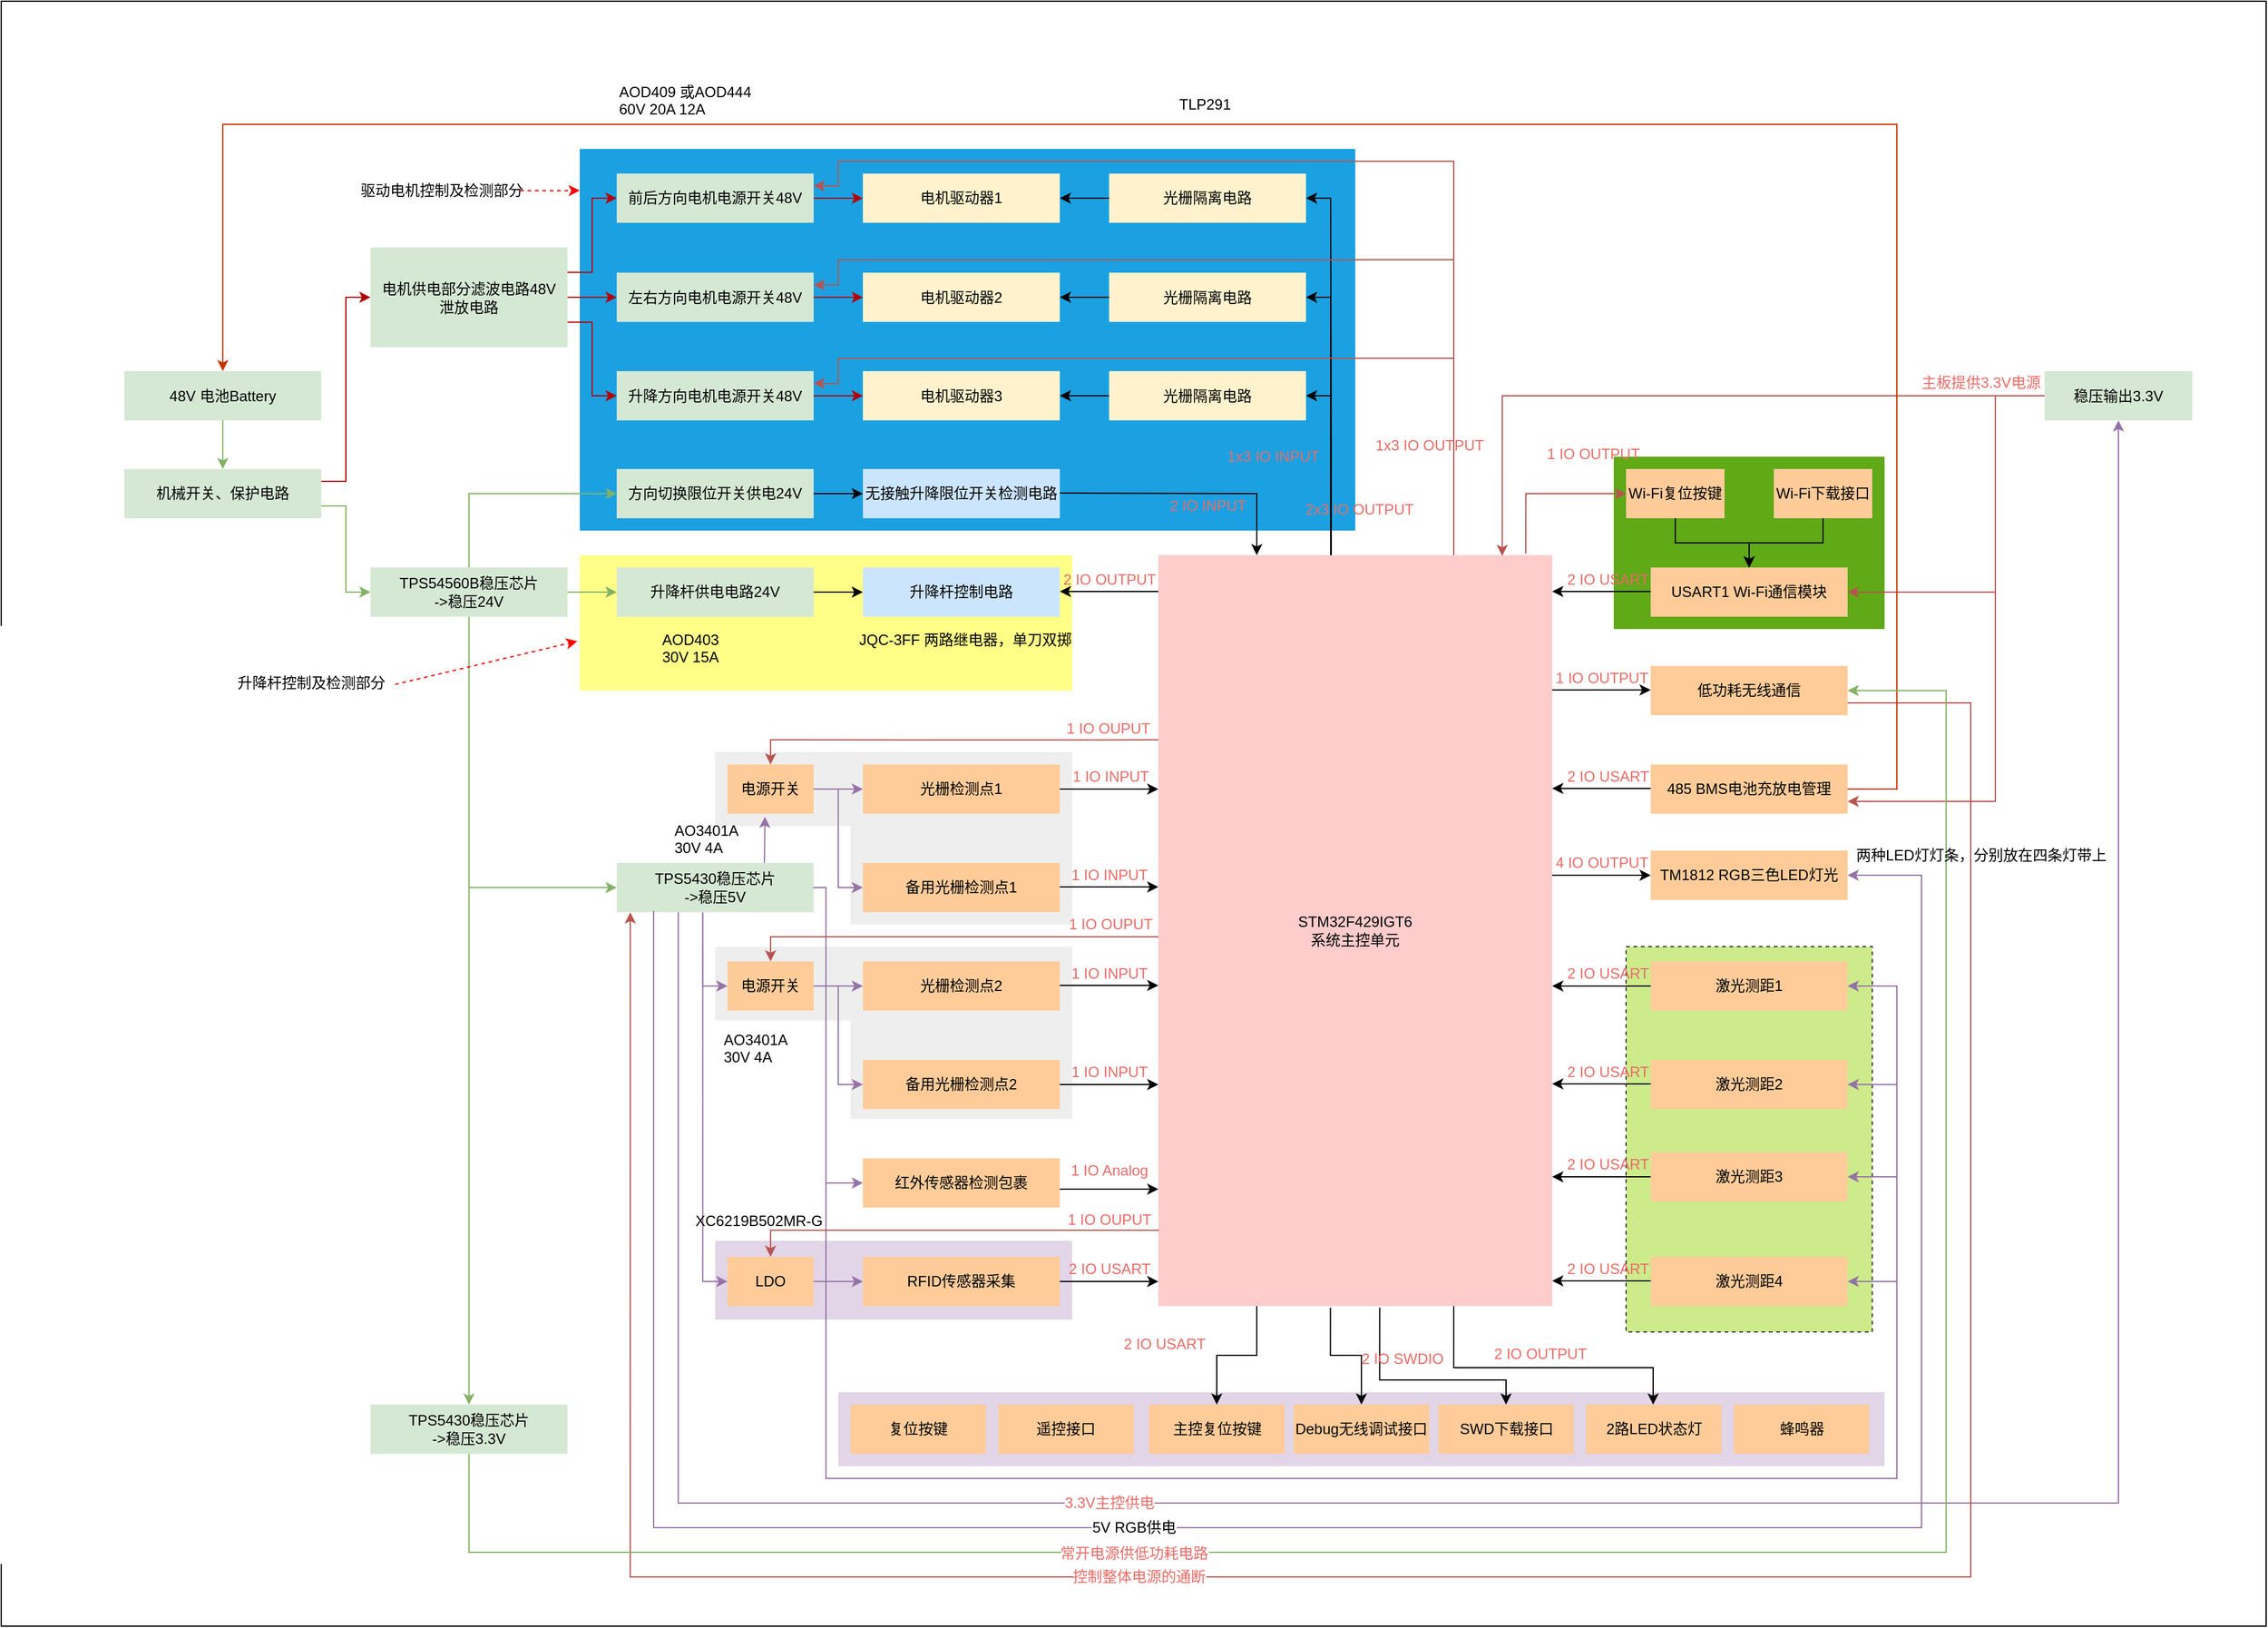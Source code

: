 <mxfile version="12.1.0" type="github" pages="1"><diagram id="swLJGi5v2HPjv_KgUqqM" name="第 1 页"><mxGraphModel dx="716" dy="402" grid="1" gridSize="10" guides="1" tooltips="1" connect="1" arrows="1" fold="1" page="1" pageScale="1" pageWidth="1169" pageHeight="827" math="0" shadow="0"><root><mxCell id="0"/><mxCell id="1" parent="0"/><mxCell id="vf1QiRnuAGm-zRcxdBqG-1" value="" style="rounded=0;whiteSpace=wrap;html=1;fillColor=none;labelBorderColor=#000000;noLabel=1;fontColor=none;aspect=fixed;" parent="1" vertex="1"><mxGeometry x="240" y="200" width="1840" height="1320" as="geometry"/></mxCell><mxCell id="vAtyXtitnbN9AJRjqvqJ-345" value="" style="rounded=0;whiteSpace=wrap;html=1;shadow=0;fillColor=#60a917;strokeColor=none;fontColor=#ffffff;" parent="1" vertex="1"><mxGeometry x="1550" y="570" width="220" height="140" as="geometry"/></mxCell><mxCell id="vAtyXtitnbN9AJRjqvqJ-344" value="" style="rounded=0;whiteSpace=wrap;html=1;strokeColor=none;strokeWidth=1;fillColor=#e1d5e7;align=left;noLabel=1;dashed=1;" parent="1" vertex="1"><mxGeometry x="820" y="1207" width="290" height="64" as="geometry"/></mxCell><mxCell id="vAtyXtitnbN9AJRjqvqJ-342" value="" style="rounded=0;whiteSpace=wrap;html=1;strokeColor=none;strokeWidth=1;fillColor=#eeeeee;align=left;noLabel=1;dashed=1;" parent="1" vertex="1"><mxGeometry x="820" y="968" width="180" height="60" as="geometry"/></mxCell><mxCell id="vAtyXtitnbN9AJRjqvqJ-343" value="" style="rounded=0;whiteSpace=wrap;html=1;strokeColor=none;strokeWidth=1;fillColor=#eeeeee;align=left;noLabel=1;dashed=1;" parent="1" vertex="1"><mxGeometry x="930" y="968" width="180" height="140" as="geometry"/></mxCell><mxCell id="vAtyXtitnbN9AJRjqvqJ-341" value="" style="rounded=0;whiteSpace=wrap;html=1;strokeColor=none;strokeWidth=1;fillColor=#eeeeee;align=left;noLabel=1;dashed=1;" parent="1" vertex="1"><mxGeometry x="820" y="810" width="180" height="60" as="geometry"/></mxCell><mxCell id="vAtyXtitnbN9AJRjqvqJ-336" value="" style="rounded=0;whiteSpace=wrap;html=1;strokeColor=none;strokeWidth=1;fillColor=#e1d5e7;align=left;noLabel=1;dashed=1;" parent="1" vertex="1"><mxGeometry x="920" y="1330" width="850" height="60" as="geometry"/></mxCell><mxCell id="vAtyXtitnbN9AJRjqvqJ-335" value="" style="rounded=0;whiteSpace=wrap;html=1;strokeColor=none;strokeWidth=1;fillColor=#eeeeee;align=left;noLabel=1;dashed=1;" parent="1" vertex="1"><mxGeometry x="930" y="810" width="180" height="140" as="geometry"/></mxCell><mxCell id="vAtyXtitnbN9AJRjqvqJ-334" value="" style="rounded=0;whiteSpace=wrap;html=1;strokeColor=#36393d;strokeWidth=1;fillColor=#cdeb8b;align=left;noLabel=1;dashed=1;" parent="1" vertex="1"><mxGeometry x="1560" y="968" width="200" height="313" as="geometry"/></mxCell><mxCell id="vAtyXtitnbN9AJRjqvqJ-220" value="" style="rounded=0;whiteSpace=wrap;html=1;dashed=1;strokeColor=none;strokeWidth=1;fillColor=#1ba1e2;align=left;fontColor=#ffffff;" parent="1" vertex="1"><mxGeometry x="710" y="320" width="630" height="310" as="geometry"/></mxCell><mxCell id="vAtyXtitnbN9AJRjqvqJ-217" value="" style="rounded=0;whiteSpace=wrap;html=1;strokeColor=none;strokeWidth=1;fillColor=#ffff88;align=left;noLabel=1;dashed=1;" parent="1" vertex="1"><mxGeometry x="710" y="650" width="400" height="110" as="geometry"/></mxCell><mxCell id="vAtyXtitnbN9AJRjqvqJ-133" value="" style="edgeStyle=orthogonalEdgeStyle;rounded=0;orthogonalLoop=1;jettySize=auto;html=1;exitX=0.5;exitY=0;exitDx=0;exitDy=0;fillColor=#d5e8d4;strokeColor=#82b366;" parent="1" source="vAtyXtitnbN9AJRjqvqJ-2" target="vAtyXtitnbN9AJRjqvqJ-128" edge="1"><mxGeometry relative="1" as="geometry"><Array as="points"><mxPoint x="620" y="600"/></Array></mxGeometry></mxCell><mxCell id="vAtyXtitnbN9AJRjqvqJ-144" style="edgeStyle=orthogonalEdgeStyle;rounded=0;orthogonalLoop=1;jettySize=auto;html=1;exitX=0.5;exitY=1;exitDx=0;exitDy=0;entryX=0;entryY=0.5;entryDx=0;entryDy=0;fillColor=#d5e8d4;strokeColor=#82b366;" parent="1" source="vAtyXtitnbN9AJRjqvqJ-2" target="vAtyXtitnbN9AJRjqvqJ-114" edge="1"><mxGeometry relative="1" as="geometry"/></mxCell><mxCell id="vAtyXtitnbN9AJRjqvqJ-145" value="" style="edgeStyle=orthogonalEdgeStyle;rounded=0;orthogonalLoop=1;jettySize=auto;html=1;fillColor=#d5e8d4;strokeColor=#82b366;" parent="1" source="vAtyXtitnbN9AJRjqvqJ-2" target="vAtyXtitnbN9AJRjqvqJ-137" edge="1"><mxGeometry relative="1" as="geometry"/></mxCell><mxCell id="vAtyXtitnbN9AJRjqvqJ-288" style="edgeStyle=orthogonalEdgeStyle;rounded=0;orthogonalLoop=1;jettySize=auto;html=1;exitX=0.5;exitY=1;exitDx=0;exitDy=0;entryX=0.5;entryY=0;entryDx=0;entryDy=0;strokeColor=#82b366;fontColor=#EA6B66;fillColor=#d5e8d4;" parent="1" source="vAtyXtitnbN9AJRjqvqJ-2" target="vAtyXtitnbN9AJRjqvqJ-287" edge="1"><mxGeometry relative="1" as="geometry"/></mxCell><mxCell id="vAtyXtitnbN9AJRjqvqJ-2" value="TPS54560B稳压芯片&lt;br&gt;-&amp;gt;稳压24V" style="rounded=0;whiteSpace=wrap;html=1;shadow=0;fillColor=#d5e8d4;strokeColor=none;" parent="1" vertex="1"><mxGeometry x="540" y="660" width="160" height="40" as="geometry"/></mxCell><mxCell id="vAtyXtitnbN9AJRjqvqJ-177" style="edgeStyle=orthogonalEdgeStyle;rounded=0;orthogonalLoop=1;jettySize=auto;html=1;entryX=1;entryY=0.5;entryDx=0;entryDy=0;" parent="1" source="vAtyXtitnbN9AJRjqvqJ-3" target="vAtyXtitnbN9AJRjqvqJ-169" edge="1"><mxGeometry relative="1" as="geometry"><Array as="points"><mxPoint x="1320" y="521"/></Array></mxGeometry></mxCell><mxCell id="vAtyXtitnbN9AJRjqvqJ-179" style="edgeStyle=orthogonalEdgeStyle;rounded=0;orthogonalLoop=1;jettySize=auto;html=1;entryX=1;entryY=0.5;entryDx=0;entryDy=0;" parent="1" source="vAtyXtitnbN9AJRjqvqJ-3" target="vAtyXtitnbN9AJRjqvqJ-168" edge="1"><mxGeometry relative="1" as="geometry"><Array as="points"><mxPoint x="1320" y="441"/></Array></mxGeometry></mxCell><mxCell id="vAtyXtitnbN9AJRjqvqJ-180" style="edgeStyle=orthogonalEdgeStyle;rounded=0;orthogonalLoop=1;jettySize=auto;html=1;exitX=0.439;exitY=0.001;exitDx=0;exitDy=0;entryX=1;entryY=0.5;entryDx=0;entryDy=0;exitPerimeter=0;" parent="1" source="vAtyXtitnbN9AJRjqvqJ-3" target="vAtyXtitnbN9AJRjqvqJ-167" edge="1"><mxGeometry relative="1" as="geometry"><Array as="points"><mxPoint x="1320" y="580"/><mxPoint x="1320" y="360"/></Array></mxGeometry></mxCell><mxCell id="vAtyXtitnbN9AJRjqvqJ-227" value="2x3 IO OUTPUT" style="text;resizable=0;points=[];align=center;verticalAlign=middle;labelBackgroundColor=none;fontColor=#EA6B66;html=1;" parent="vAtyXtitnbN9AJRjqvqJ-180" vertex="1" connectable="0"><mxGeometry x="-0.546" y="63" relative="1" as="geometry"><mxPoint x="22.5" y="-30" as="offset"/></mxGeometry></mxCell><mxCell id="vAtyXtitnbN9AJRjqvqJ-242" style="edgeStyle=orthogonalEdgeStyle;rounded=0;orthogonalLoop=1;jettySize=auto;html=1;exitX=0.75;exitY=0;exitDx=0;exitDy=0;entryX=1;entryY=0.25;entryDx=0;entryDy=0;strokeColor=#b85450;fontColor=#EA6B66;fillColor=#f8cecc;" parent="1" source="vAtyXtitnbN9AJRjqvqJ-3" target="vAtyXtitnbN9AJRjqvqJ-120" edge="1"><mxGeometry relative="1" as="geometry"><Array as="points"><mxPoint x="1420" y="490"/><mxPoint x="920" y="490"/><mxPoint x="920" y="511"/></Array></mxGeometry></mxCell><mxCell id="vAtyXtitnbN9AJRjqvqJ-243" style="edgeStyle=orthogonalEdgeStyle;rounded=0;orthogonalLoop=1;jettySize=auto;html=1;exitX=0.75;exitY=0;exitDx=0;exitDy=0;entryX=1;entryY=0.25;entryDx=0;entryDy=0;strokeColor=#b85450;fontColor=#EA6B66;fillColor=#f8cecc;" parent="1" source="vAtyXtitnbN9AJRjqvqJ-3" target="vAtyXtitnbN9AJRjqvqJ-122" edge="1"><mxGeometry relative="1" as="geometry"><Array as="points"><mxPoint x="1420" y="410"/><mxPoint x="920" y="410"/><mxPoint x="920" y="431"/></Array></mxGeometry></mxCell><mxCell id="vAtyXtitnbN9AJRjqvqJ-244" style="edgeStyle=orthogonalEdgeStyle;rounded=0;orthogonalLoop=1;jettySize=auto;html=1;exitX=0.75;exitY=0;exitDx=0;exitDy=0;entryX=1;entryY=0.25;entryDx=0;entryDy=0;strokeColor=#b85450;fontColor=#EA6B66;fillColor=#f8cecc;" parent="1" source="vAtyXtitnbN9AJRjqvqJ-3" target="vAtyXtitnbN9AJRjqvqJ-123" edge="1"><mxGeometry relative="1" as="geometry"><Array as="points"><mxPoint x="1420" y="330"/><mxPoint x="920" y="330"/><mxPoint x="920" y="350"/></Array></mxGeometry></mxCell><mxCell id="vAtyXtitnbN9AJRjqvqJ-245" value="1x3 IO OUTPUT" style="text;html=1;resizable=0;points=[];align=center;verticalAlign=middle;labelBackgroundColor=none;fontColor=#EA6B66;" parent="vAtyXtitnbN9AJRjqvqJ-244" vertex="1" connectable="0"><mxGeometry x="-0.852" y="1" relative="1" as="geometry"><mxPoint x="-19" y="-26" as="offset"/></mxGeometry></mxCell><mxCell id="vAtyXtitnbN9AJRjqvqJ-294" style="edgeStyle=orthogonalEdgeStyle;rounded=0;orthogonalLoop=1;jettySize=auto;html=1;exitX=0.25;exitY=1;exitDx=0;exitDy=0;strokeColor=#000000;fontColor=#EA6B66;" parent="1" source="vAtyXtitnbN9AJRjqvqJ-3" target="vAtyXtitnbN9AJRjqvqJ-281" edge="1"><mxGeometry relative="1" as="geometry"/></mxCell><mxCell id="vAtyXtitnbN9AJRjqvqJ-295" style="edgeStyle=orthogonalEdgeStyle;rounded=0;orthogonalLoop=1;jettySize=auto;html=1;exitX=0.437;exitY=1.002;exitDx=0;exitDy=0;entryX=0.5;entryY=0;entryDx=0;entryDy=0;strokeColor=#000000;fontColor=#EA6B66;exitPerimeter=0;" parent="1" source="vAtyXtitnbN9AJRjqvqJ-3" target="vAtyXtitnbN9AJRjqvqJ-282" edge="1"><mxGeometry relative="1" as="geometry"><Array as="points"><mxPoint x="1320" y="1300"/><mxPoint x="1345" y="1300"/></Array></mxGeometry></mxCell><mxCell id="vAtyXtitnbN9AJRjqvqJ-296" style="edgeStyle=orthogonalEdgeStyle;rounded=0;orthogonalLoop=1;jettySize=auto;html=1;entryX=0.5;entryY=0;entryDx=0;entryDy=0;strokeColor=#000000;fontColor=#EA6B66;exitX=0.562;exitY=1.002;exitDx=0;exitDy=0;exitPerimeter=0;" parent="1" source="vAtyXtitnbN9AJRjqvqJ-3" target="vAtyXtitnbN9AJRjqvqJ-280" edge="1"><mxGeometry relative="1" as="geometry"><mxPoint x="1340" y="1260" as="sourcePoint"/><Array as="points"><mxPoint x="1360" y="1320"/><mxPoint x="1462" y="1320"/></Array></mxGeometry></mxCell><mxCell id="vAtyXtitnbN9AJRjqvqJ-338" value="2 IO SWDIO" style="text;html=1;resizable=0;points=[];align=center;verticalAlign=middle;labelBackgroundColor=none;fontColor=#EA6B66;" parent="vAtyXtitnbN9AJRjqvqJ-296" vertex="1" connectable="0"><mxGeometry x="-0.606" y="15" relative="1" as="geometry"><mxPoint x="3" y="6" as="offset"/></mxGeometry></mxCell><mxCell id="vAtyXtitnbN9AJRjqvqJ-346" style="edgeStyle=orthogonalEdgeStyle;rounded=0;orthogonalLoop=1;jettySize=auto;html=1;exitX=0.933;exitY=-0.002;exitDx=0;exitDy=0;entryX=0;entryY=0.5;entryDx=0;entryDy=0;strokeColor=#B85450;fontColor=#EA6B66;exitPerimeter=0;" parent="1" source="vAtyXtitnbN9AJRjqvqJ-3" target="vAtyXtitnbN9AJRjqvqJ-283" edge="1"><mxGeometry relative="1" as="geometry"><Array as="points"><mxPoint x="1478" y="600"/></Array></mxGeometry></mxCell><mxCell id="vAtyXtitnbN9AJRjqvqJ-347" value="1 IO OUTPUT" style="text;html=1;resizable=0;points=[];align=center;verticalAlign=middle;labelBackgroundColor=none;fontColor=#EA6B66;" parent="vAtyXtitnbN9AJRjqvqJ-346" vertex="1" connectable="0"><mxGeometry x="-0.253" y="-23" relative="1" as="geometry"><mxPoint x="31.5" y="-33" as="offset"/></mxGeometry></mxCell><mxCell id="NJfnRs9i10rJ8kWKy58w-4" style="edgeStyle=orthogonalEdgeStyle;rounded=0;orthogonalLoop=1;jettySize=auto;html=1;exitX=0.75;exitY=1;exitDx=0;exitDy=0;" parent="1" source="vAtyXtitnbN9AJRjqvqJ-3" target="NJfnRs9i10rJ8kWKy58w-3" edge="1"><mxGeometry relative="1" as="geometry"><Array as="points"><mxPoint x="1420" y="1310"/><mxPoint x="1582" y="1310"/></Array></mxGeometry></mxCell><mxCell id="vAtyXtitnbN9AJRjqvqJ-3" value="STM32F429IGT6&lt;br&gt;系统主控单元" style="rounded=0;whiteSpace=wrap;html=1;shadow=0;fillColor=#ffcccc;strokeColor=none;" parent="1" vertex="1"><mxGeometry x="1180" y="650" width="320" height="610" as="geometry"/></mxCell><mxCell id="vAtyXtitnbN9AJRjqvqJ-118" style="edgeStyle=orthogonalEdgeStyle;rounded=0;orthogonalLoop=1;jettySize=auto;html=1;exitX=1;exitY=0.25;exitDx=0;exitDy=0;entryX=0;entryY=0.5;entryDx=0;entryDy=0;fillColor=#e51400;strokeColor=#B20000;" parent="1" source="vAtyXtitnbN9AJRjqvqJ-112" target="vAtyXtitnbN9AJRjqvqJ-116" edge="1"><mxGeometry relative="1" as="geometry"/></mxCell><mxCell id="vAtyXtitnbN9AJRjqvqJ-127" style="edgeStyle=orthogonalEdgeStyle;rounded=0;orthogonalLoop=1;jettySize=auto;html=1;exitX=1;exitY=0.75;exitDx=0;exitDy=0;entryX=0;entryY=0.5;entryDx=0;entryDy=0;fillColor=#d5e8d4;strokeColor=#82b366;" parent="1" source="vAtyXtitnbN9AJRjqvqJ-112" target="vAtyXtitnbN9AJRjqvqJ-2" edge="1"><mxGeometry relative="1" as="geometry"/></mxCell><mxCell id="vAtyXtitnbN9AJRjqvqJ-112" value="机械开关、保护电路" style="rounded=0;whiteSpace=wrap;html=1;shadow=0;fillColor=#d5e8d4;strokeColor=none;" parent="1" vertex="1"><mxGeometry x="340" y="580" width="160" height="40" as="geometry"/></mxCell><mxCell id="vAtyXtitnbN9AJRjqvqJ-298" style="edgeStyle=orthogonalEdgeStyle;rounded=0;orthogonalLoop=1;jettySize=auto;html=1;exitX=1;exitY=0.5;exitDx=0;exitDy=0;entryX=1;entryY=0.5;entryDx=0;entryDy=0;strokeColor=#9673a6;fontColor=#EA6B66;fillColor=#e1d5e7;" parent="1" source="vAtyXtitnbN9AJRjqvqJ-114" target="vAtyXtitnbN9AJRjqvqJ-254" edge="1"><mxGeometry relative="1" as="geometry"><Array as="points"><mxPoint x="910" y="920"/><mxPoint x="910" y="1400"/><mxPoint x="1780" y="1400"/><mxPoint x="1780" y="1000"/></Array></mxGeometry></mxCell><mxCell id="vAtyXtitnbN9AJRjqvqJ-299" style="edgeStyle=orthogonalEdgeStyle;rounded=0;orthogonalLoop=1;jettySize=auto;html=1;exitX=1;exitY=0.5;exitDx=0;exitDy=0;entryX=1;entryY=0.5;entryDx=0;entryDy=0;strokeColor=#9673a6;fontColor=#EA6B66;fillColor=#e1d5e7;" parent="1" source="vAtyXtitnbN9AJRjqvqJ-114" target="vAtyXtitnbN9AJRjqvqJ-255" edge="1"><mxGeometry relative="1" as="geometry"><Array as="points"><mxPoint x="910" y="920"/><mxPoint x="910" y="1400"/><mxPoint x="1780" y="1400"/><mxPoint x="1780" y="1080"/></Array></mxGeometry></mxCell><mxCell id="vAtyXtitnbN9AJRjqvqJ-300" style="edgeStyle=orthogonalEdgeStyle;rounded=0;orthogonalLoop=1;jettySize=auto;html=1;exitX=1;exitY=0.5;exitDx=0;exitDy=0;entryX=1;entryY=0.5;entryDx=0;entryDy=0;strokeColor=#9673a6;fontColor=#EA6B66;fillColor=#e1d5e7;" parent="1" source="vAtyXtitnbN9AJRjqvqJ-114" target="vAtyXtitnbN9AJRjqvqJ-256" edge="1"><mxGeometry relative="1" as="geometry"><Array as="points"><mxPoint x="910" y="920"/><mxPoint x="910" y="1400"/><mxPoint x="1780" y="1400"/><mxPoint x="1780" y="1155"/></Array></mxGeometry></mxCell><mxCell id="vAtyXtitnbN9AJRjqvqJ-301" style="edgeStyle=orthogonalEdgeStyle;rounded=0;orthogonalLoop=1;jettySize=auto;html=1;exitX=1;exitY=0.5;exitDx=0;exitDy=0;entryX=1;entryY=0.5;entryDx=0;entryDy=0;strokeColor=#9673a6;fontColor=#EA6B66;fillColor=#e1d5e7;" parent="1" source="vAtyXtitnbN9AJRjqvqJ-114" target="vAtyXtitnbN9AJRjqvqJ-257" edge="1"><mxGeometry relative="1" as="geometry"><Array as="points"><mxPoint x="910" y="920"/><mxPoint x="910" y="1400"/><mxPoint x="1780" y="1400"/><mxPoint x="1780" y="1240"/></Array></mxGeometry></mxCell><mxCell id="vAtyXtitnbN9AJRjqvqJ-307" style="edgeStyle=orthogonalEdgeStyle;rounded=0;orthogonalLoop=1;jettySize=auto;html=1;exitX=0.75;exitY=0;exitDx=0;exitDy=0;entryX=0.435;entryY=1.061;entryDx=0;entryDy=0;entryPerimeter=0;strokeColor=#9673a6;fontColor=#EA6B66;fillColor=#e1d5e7;" parent="1" source="vAtyXtitnbN9AJRjqvqJ-114" target="vAtyXtitnbN9AJRjqvqJ-306" edge="1"><mxGeometry relative="1" as="geometry"/></mxCell><mxCell id="vAtyXtitnbN9AJRjqvqJ-317" style="edgeStyle=orthogonalEdgeStyle;rounded=0;orthogonalLoop=1;jettySize=auto;html=1;exitX=0.437;exitY=1.015;exitDx=0;exitDy=0;entryX=0;entryY=0.5;entryDx=0;entryDy=0;strokeColor=#9673a6;fontColor=#EA6B66;exitPerimeter=0;fillColor=#e1d5e7;" parent="1" source="vAtyXtitnbN9AJRjqvqJ-114" target="vAtyXtitnbN9AJRjqvqJ-312" edge="1"><mxGeometry relative="1" as="geometry"><Array as="points"><mxPoint x="810" y="1000"/></Array></mxGeometry></mxCell><mxCell id="vAtyXtitnbN9AJRjqvqJ-318" style="edgeStyle=orthogonalEdgeStyle;rounded=0;orthogonalLoop=1;jettySize=auto;html=1;exitX=0.437;exitY=1.003;exitDx=0;exitDy=0;entryX=0;entryY=0.5;entryDx=0;entryDy=0;strokeColor=#9673a6;fontColor=#EA6B66;exitPerimeter=0;fillColor=#e1d5e7;" parent="1" source="vAtyXtitnbN9AJRjqvqJ-114" target="vAtyXtitnbN9AJRjqvqJ-303" edge="1"><mxGeometry relative="1" as="geometry"><Array as="points"><mxPoint x="810" y="1240"/></Array></mxGeometry></mxCell><mxCell id="vAtyXtitnbN9AJRjqvqJ-114" value="TPS5430稳压芯片&lt;br&gt;-&amp;gt;稳压5V" style="rounded=0;whiteSpace=wrap;html=1;shadow=0;fillColor=#d5e8d4;strokeColor=none;" parent="1" vertex="1"><mxGeometry x="740" y="900" width="160" height="40" as="geometry"/></mxCell><mxCell id="vAtyXtitnbN9AJRjqvqJ-124" value="" style="edgeStyle=orthogonalEdgeStyle;rounded=0;orthogonalLoop=1;jettySize=auto;html=1;fillColor=#e51400;strokeColor=#B20000;" parent="1" source="vAtyXtitnbN9AJRjqvqJ-116" target="vAtyXtitnbN9AJRjqvqJ-122" edge="1"><mxGeometry relative="1" as="geometry"/></mxCell><mxCell id="vAtyXtitnbN9AJRjqvqJ-125" style="edgeStyle=orthogonalEdgeStyle;rounded=0;orthogonalLoop=1;jettySize=auto;html=1;exitX=1;exitY=0.25;exitDx=0;exitDy=0;entryX=0;entryY=0.5;entryDx=0;entryDy=0;fillColor=#e51400;strokeColor=#B20000;" parent="1" source="vAtyXtitnbN9AJRjqvqJ-116" target="vAtyXtitnbN9AJRjqvqJ-123" edge="1"><mxGeometry relative="1" as="geometry"/></mxCell><mxCell id="vAtyXtitnbN9AJRjqvqJ-126" style="edgeStyle=orthogonalEdgeStyle;rounded=0;orthogonalLoop=1;jettySize=auto;html=1;exitX=1;exitY=0.75;exitDx=0;exitDy=0;entryX=0;entryY=0.5;entryDx=0;entryDy=0;fillColor=#e51400;strokeColor=#B20000;" parent="1" source="vAtyXtitnbN9AJRjqvqJ-116" target="vAtyXtitnbN9AJRjqvqJ-120" edge="1"><mxGeometry relative="1" as="geometry"/></mxCell><mxCell id="vAtyXtitnbN9AJRjqvqJ-116" value="电机供电部分滤波电路48V&lt;br&gt;泄放电路" style="rounded=0;whiteSpace=wrap;html=1;shadow=0;fillColor=#d5e8d4;strokeColor=none;" parent="1" vertex="1"><mxGeometry x="540" y="400" width="160" height="81" as="geometry"/></mxCell><mxCell id="vAtyXtitnbN9AJRjqvqJ-172" value="" style="edgeStyle=orthogonalEdgeStyle;rounded=0;orthogonalLoop=1;jettySize=auto;html=1;fillColor=#e51400;strokeColor=#B20000;" parent="1" source="vAtyXtitnbN9AJRjqvqJ-120" target="vAtyXtitnbN9AJRjqvqJ-152" edge="1"><mxGeometry relative="1" as="geometry"/></mxCell><mxCell id="vAtyXtitnbN9AJRjqvqJ-120" value="升降方向电机电源开关48V" style="rounded=0;whiteSpace=wrap;html=1;shadow=0;fillColor=#d5e8d4;strokeColor=none;" parent="1" vertex="1"><mxGeometry x="740" y="500.5" width="160" height="40" as="geometry"/></mxCell><mxCell id="vAtyXtitnbN9AJRjqvqJ-171" value="" style="edgeStyle=orthogonalEdgeStyle;rounded=0;orthogonalLoop=1;jettySize=auto;html=1;fillColor=#e51400;strokeColor=#B20000;" parent="1" source="vAtyXtitnbN9AJRjqvqJ-122" target="vAtyXtitnbN9AJRjqvqJ-151" edge="1"><mxGeometry relative="1" as="geometry"/></mxCell><mxCell id="vAtyXtitnbN9AJRjqvqJ-122" value="左右方向电机电源开关48V" style="rounded=0;whiteSpace=wrap;html=1;shadow=0;fillColor=#d5e8d4;strokeColor=none;" parent="1" vertex="1"><mxGeometry x="740" y="420.5" width="160" height="40" as="geometry"/></mxCell><mxCell id="vAtyXtitnbN9AJRjqvqJ-170" value="" style="edgeStyle=orthogonalEdgeStyle;rounded=0;orthogonalLoop=1;jettySize=auto;html=1;fillColor=#e51400;strokeColor=#B20000;" parent="1" source="vAtyXtitnbN9AJRjqvqJ-123" target="vAtyXtitnbN9AJRjqvqJ-150" edge="1"><mxGeometry relative="1" as="geometry"/></mxCell><mxCell id="vAtyXtitnbN9AJRjqvqJ-123" value="前后方向电机电源开关48V" style="rounded=0;whiteSpace=wrap;html=1;shadow=0;fillColor=#d5e8d4;strokeColor=none;" parent="1" vertex="1"><mxGeometry x="740" y="340" width="160" height="40" as="geometry"/></mxCell><mxCell id="vAtyXtitnbN9AJRjqvqJ-156" value="" style="edgeStyle=orthogonalEdgeStyle;rounded=0;orthogonalLoop=1;jettySize=auto;html=1;" parent="1" source="vAtyXtitnbN9AJRjqvqJ-128" target="vAtyXtitnbN9AJRjqvqJ-134" edge="1"><mxGeometry relative="1" as="geometry"/></mxCell><mxCell id="vAtyXtitnbN9AJRjqvqJ-128" value="方向切换限位开关供电24V" style="rounded=0;whiteSpace=wrap;html=1;shadow=0;fillColor=#d5e8d4;strokeColor=none;" parent="1" vertex="1"><mxGeometry x="740" y="580" width="160" height="40" as="geometry"/></mxCell><mxCell id="vAtyXtitnbN9AJRjqvqJ-134" value="&lt;span style=&quot;white-space: normal&quot;&gt;无接触升降限位开关检测电路&lt;/span&gt;" style="rounded=0;whiteSpace=wrap;html=1;shadow=0;fillColor=#cce5ff;strokeColor=none;" parent="1" vertex="1"><mxGeometry x="940" y="580" width="160" height="40" as="geometry"/></mxCell><mxCell id="vAtyXtitnbN9AJRjqvqJ-140" value="" style="edgeStyle=orthogonalEdgeStyle;rounded=0;orthogonalLoop=1;jettySize=auto;html=1;" parent="1" source="vAtyXtitnbN9AJRjqvqJ-137" target="vAtyXtitnbN9AJRjqvqJ-139" edge="1"><mxGeometry relative="1" as="geometry"/></mxCell><mxCell id="vAtyXtitnbN9AJRjqvqJ-137" value="升降杆供电电路24V" style="rounded=0;whiteSpace=wrap;html=1;shadow=0;fillColor=#d5e8d4;strokeColor=none;" parent="1" vertex="1"><mxGeometry x="740" y="660" width="160" height="40" as="geometry"/></mxCell><mxCell id="vAtyXtitnbN9AJRjqvqJ-139" value="升降杆控制电路" style="rounded=0;whiteSpace=wrap;html=1;shadow=0;fillColor=#cce5ff;strokeColor=none;" parent="1" vertex="1"><mxGeometry x="940" y="660" width="160" height="40" as="geometry"/></mxCell><mxCell id="vAtyXtitnbN9AJRjqvqJ-226" style="edgeStyle=orthogonalEdgeStyle;rounded=0;orthogonalLoop=1;jettySize=auto;html=1;entryX=0.5;entryY=1;entryDx=0;entryDy=0;strokeColor=#9673a6;fontColor=none;fillColor=#e1d5e7;" parent="1" target="vAtyXtitnbN9AJRjqvqJ-225" edge="1"><mxGeometry relative="1" as="geometry"><mxPoint x="790" y="940" as="sourcePoint"/><Array as="points"><mxPoint x="790" y="940"/><mxPoint x="790" y="1420"/><mxPoint x="1960" y="1420"/></Array></mxGeometry></mxCell><mxCell id="vAtyXtitnbN9AJRjqvqJ-340" value="3.3V主控供电" style="text;html=1;resizable=0;points=[];align=center;verticalAlign=middle;labelBackgroundColor=#ffffff;fontColor=#EA6B66;" parent="vAtyXtitnbN9AJRjqvqJ-226" vertex="1" connectable="0"><mxGeometry x="-0.315" y="-2" relative="1" as="geometry"><mxPoint x="-36.5" y="-2" as="offset"/></mxGeometry></mxCell><mxCell id="vAtyXtitnbN9AJRjqvqJ-259" style="edgeStyle=orthogonalEdgeStyle;rounded=0;orthogonalLoop=1;jettySize=auto;html=1;exitX=1;exitY=0.5;exitDx=0;exitDy=0;entryX=0;entryY=0.5;entryDx=0;entryDy=0;strokeColor=#9673a6;fontColor=#EA6B66;fillColor=#e1d5e7;" parent="1" target="vAtyXtitnbN9AJRjqvqJ-247" edge="1"><mxGeometry relative="1" as="geometry"><mxPoint x="899.667" y="920" as="sourcePoint"/><Array as="points"><mxPoint x="910" y="920"/><mxPoint x="910" y="1160"/></Array></mxGeometry></mxCell><mxCell id="vAtyXtitnbN9AJRjqvqJ-150" value="电机驱动器1" style="rounded=0;whiteSpace=wrap;html=1;shadow=0;fillColor=#fff2cc;strokeColor=none;" parent="1" vertex="1"><mxGeometry x="940" y="340.0" width="160" height="40" as="geometry"/></mxCell><mxCell id="vAtyXtitnbN9AJRjqvqJ-151" value="电机驱动器2" style="rounded=0;whiteSpace=wrap;html=1;shadow=0;fillColor=#fff2cc;strokeColor=none;" parent="1" vertex="1"><mxGeometry x="940" y="420.5" width="160" height="40" as="geometry"/></mxCell><mxCell id="vAtyXtitnbN9AJRjqvqJ-152" value="电机驱动器3" style="rounded=0;whiteSpace=wrap;html=1;shadow=0;fillColor=#fff2cc;strokeColor=none;" parent="1" vertex="1"><mxGeometry x="940" y="500.5" width="160" height="40" as="geometry"/></mxCell><mxCell id="vAtyXtitnbN9AJRjqvqJ-157" value="光栅检测点1" style="rounded=0;whiteSpace=wrap;html=1;shadow=0;fillColor=#ffcc99;strokeColor=none;" parent="1" vertex="1"><mxGeometry x="940" y="820" width="160" height="40" as="geometry"/></mxCell><mxCell id="vAtyXtitnbN9AJRjqvqJ-158" value="&lt;span style=&quot;white-space: normal&quot;&gt;备用光栅检测点1&lt;/span&gt;" style="rounded=0;whiteSpace=wrap;html=1;shadow=0;fillColor=#ffcc99;strokeColor=none;" parent="1" vertex="1"><mxGeometry x="940" y="900" width="160" height="40" as="geometry"/></mxCell><mxCell id="vAtyXtitnbN9AJRjqvqJ-160" value="光栅检测点2" style="rounded=0;whiteSpace=wrap;html=1;shadow=0;fillColor=#ffcc99;strokeColor=none;" parent="1" vertex="1"><mxGeometry x="940" y="980" width="160" height="40" as="geometry"/></mxCell><mxCell id="vAtyXtitnbN9AJRjqvqJ-161" value="备用光栅检测点2" style="rounded=0;whiteSpace=wrap;html=1;shadow=0;fillColor=#ffcc99;strokeColor=none;" parent="1" vertex="1"><mxGeometry x="940" y="1060" width="160" height="40" as="geometry"/></mxCell><mxCell id="vAtyXtitnbN9AJRjqvqJ-174" value="" style="edgeStyle=orthogonalEdgeStyle;rounded=0;orthogonalLoop=1;jettySize=auto;html=1;" parent="1" source="vAtyXtitnbN9AJRjqvqJ-167" target="vAtyXtitnbN9AJRjqvqJ-150" edge="1"><mxGeometry relative="1" as="geometry"/></mxCell><mxCell id="vAtyXtitnbN9AJRjqvqJ-167" value="光栅隔离电路" style="rounded=0;whiteSpace=wrap;html=1;shadow=0;fillColor=#fff2cc;strokeColor=none;" parent="1" vertex="1"><mxGeometry x="1140" y="340" width="160" height="40" as="geometry"/></mxCell><mxCell id="vAtyXtitnbN9AJRjqvqJ-175" value="" style="edgeStyle=orthogonalEdgeStyle;rounded=0;orthogonalLoop=1;jettySize=auto;html=1;" parent="1" source="vAtyXtitnbN9AJRjqvqJ-168" target="vAtyXtitnbN9AJRjqvqJ-151" edge="1"><mxGeometry relative="1" as="geometry"/></mxCell><mxCell id="vAtyXtitnbN9AJRjqvqJ-168" value="光栅隔离电路" style="rounded=0;whiteSpace=wrap;html=1;shadow=0;fillColor=#fff2cc;strokeColor=none;" parent="1" vertex="1"><mxGeometry x="1140" y="420.5" width="160" height="40" as="geometry"/></mxCell><mxCell id="vAtyXtitnbN9AJRjqvqJ-176" value="" style="edgeStyle=orthogonalEdgeStyle;rounded=0;orthogonalLoop=1;jettySize=auto;html=1;" parent="1" source="vAtyXtitnbN9AJRjqvqJ-169" target="vAtyXtitnbN9AJRjqvqJ-152" edge="1"><mxGeometry relative="1" as="geometry"/></mxCell><mxCell id="vAtyXtitnbN9AJRjqvqJ-169" value="光栅隔离电路" style="rounded=0;whiteSpace=wrap;html=1;shadow=0;fillColor=#fff2cc;strokeColor=none;" parent="1" vertex="1"><mxGeometry x="1140" y="500.5" width="160" height="40" as="geometry"/></mxCell><mxCell id="vAtyXtitnbN9AJRjqvqJ-188" style="edgeStyle=orthogonalEdgeStyle;rounded=0;orthogonalLoop=1;jettySize=auto;html=1;exitX=0;exitY=0.313;exitDx=0;exitDy=0;entryX=1;entryY=0.5;entryDx=0;entryDy=0;exitPerimeter=0;" parent="1" edge="1"><mxGeometry relative="1" as="geometry"><mxPoint x="1100" y="840" as="sourcePoint"/><mxPoint x="1180" y="840" as="targetPoint"/></mxGeometry></mxCell><mxCell id="vAtyXtitnbN9AJRjqvqJ-232" value="1 IO INPUT" style="text;html=1;resizable=0;points=[];align=center;verticalAlign=middle;labelBackgroundColor=none;fontColor=#EA6B66;" parent="vAtyXtitnbN9AJRjqvqJ-188" vertex="1" connectable="0"><mxGeometry x="-0.34" y="1" relative="1" as="geometry"><mxPoint x="13.793" y="-9" as="offset"/></mxGeometry></mxCell><mxCell id="vAtyXtitnbN9AJRjqvqJ-191" style="edgeStyle=orthogonalEdgeStyle;rounded=0;orthogonalLoop=1;jettySize=auto;html=1;exitX=0;exitY=0.313;exitDx=0;exitDy=0;entryX=1;entryY=0.5;entryDx=0;entryDy=0;exitPerimeter=0;" parent="1" edge="1"><mxGeometry relative="1" as="geometry"><mxPoint x="1180" y="679.5" as="sourcePoint"/><mxPoint x="1100" y="679.5" as="targetPoint"/></mxGeometry></mxCell><mxCell id="vAtyXtitnbN9AJRjqvqJ-230" value="2 IO OUTPUT" style="text;html=1;resizable=0;points=[];align=center;verticalAlign=middle;labelBackgroundColor=none;fontColor=#EA6B66;" parent="vAtyXtitnbN9AJRjqvqJ-191" vertex="1" connectable="0"><mxGeometry x="0.123" relative="1" as="geometry"><mxPoint x="4.665" y="-9.5" as="offset"/></mxGeometry></mxCell><mxCell id="vAtyXtitnbN9AJRjqvqJ-192" style="edgeStyle=orthogonalEdgeStyle;rounded=0;orthogonalLoop=1;jettySize=auto;html=1;exitX=0;exitY=0.313;exitDx=0;exitDy=0;entryX=0.25;entryY=0;entryDx=0;entryDy=0;exitPerimeter=0;" parent="1" target="vAtyXtitnbN9AJRjqvqJ-3" edge="1"><mxGeometry relative="1" as="geometry"><mxPoint x="1100" y="599.5" as="sourcePoint"/><mxPoint x="1180" y="599.5" as="targetPoint"/></mxGeometry></mxCell><mxCell id="vAtyXtitnbN9AJRjqvqJ-228" value="2 IO INPUT" style="text;html=1;resizable=0;points=[];align=center;verticalAlign=middle;labelBackgroundColor=none;fontColor=#EA6B66;" parent="vAtyXtitnbN9AJRjqvqJ-192" vertex="1" connectable="0"><mxGeometry x="0.897" relative="1" as="geometry"><mxPoint x="-40" y="-29" as="offset"/></mxGeometry></mxCell><mxCell id="vAtyXtitnbN9AJRjqvqJ-193" style="edgeStyle=orthogonalEdgeStyle;rounded=0;orthogonalLoop=1;jettySize=auto;html=1;exitX=0;exitY=0.313;exitDx=0;exitDy=0;entryX=1;entryY=0.5;entryDx=0;entryDy=0;exitPerimeter=0;" parent="1" edge="1"><mxGeometry relative="1" as="geometry"><mxPoint x="1100" y="919.5" as="sourcePoint"/><mxPoint x="1180" y="919.5" as="targetPoint"/></mxGeometry></mxCell><mxCell id="vAtyXtitnbN9AJRjqvqJ-233" value="1 IO INPUT" style="text;html=1;resizable=0;points=[];align=center;verticalAlign=middle;labelBackgroundColor=none;fontColor=#EA6B66;" parent="vAtyXtitnbN9AJRjqvqJ-193" vertex="1" connectable="0"><mxGeometry x="-0.11" y="2" relative="1" as="geometry"><mxPoint x="4.138" y="-7.5" as="offset"/></mxGeometry></mxCell><mxCell id="vAtyXtitnbN9AJRjqvqJ-194" style="edgeStyle=orthogonalEdgeStyle;rounded=0;orthogonalLoop=1;jettySize=auto;html=1;exitX=0;exitY=0.313;exitDx=0;exitDy=0;entryX=1;entryY=0.5;entryDx=0;entryDy=0;exitPerimeter=0;" parent="1" edge="1"><mxGeometry relative="1" as="geometry"><mxPoint x="1100" y="999.5" as="sourcePoint"/><mxPoint x="1180" y="999.5" as="targetPoint"/></mxGeometry></mxCell><mxCell id="vAtyXtitnbN9AJRjqvqJ-339" value="&lt;span style=&quot;&quot;&gt;1 IO INPUT&lt;/span&gt;" style="text;html=1;resizable=0;points=[];align=center;verticalAlign=middle;labelBackgroundColor=none;fontColor=#EA6B66;" parent="vAtyXtitnbN9AJRjqvqJ-194" vertex="1" connectable="0"><mxGeometry x="-0.29" y="1" relative="1" as="geometry"><mxPoint x="11.5" y="-8.5" as="offset"/></mxGeometry></mxCell><mxCell id="vAtyXtitnbN9AJRjqvqJ-218" value="升降杆控制及检测部分" style="text;html=1;" parent="1" vertex="1"><mxGeometry x="430" y="740" width="130" height="30" as="geometry"/></mxCell><mxCell id="vAtyXtitnbN9AJRjqvqJ-219" value="" style="endArrow=classic;html=1;fontColor=none;entryX=-0.005;entryY=0.635;entryDx=0;entryDy=0;entryPerimeter=0;exitX=1;exitY=0.5;exitDx=0;exitDy=0;dashed=1;strokeColor=#FF0000;" parent="1" source="vAtyXtitnbN9AJRjqvqJ-218" target="vAtyXtitnbN9AJRjqvqJ-217" edge="1"><mxGeometry width="50" height="50" relative="1" as="geometry"><mxPoint x="570" y="800" as="sourcePoint"/><mxPoint x="620" y="750" as="targetPoint"/></mxGeometry></mxCell><mxCell id="vAtyXtitnbN9AJRjqvqJ-223" style="edgeStyle=orthogonalEdgeStyle;rounded=0;orthogonalLoop=1;jettySize=auto;html=1;entryX=0;entryY=0.109;entryDx=0;entryDy=0;entryPerimeter=0;dashed=1;strokeColor=#FF0000;fontColor=none;exitX=1.012;exitY=0.464;exitDx=0;exitDy=0;exitPerimeter=0;" parent="1" source="vAtyXtitnbN9AJRjqvqJ-221" target="vAtyXtitnbN9AJRjqvqJ-220" edge="1"><mxGeometry relative="1" as="geometry"><Array as="points"><mxPoint x="685" y="354"/></Array></mxGeometry></mxCell><mxCell id="vAtyXtitnbN9AJRjqvqJ-221" value="驱动电机控制及检测部分" style="text;html=1;" parent="1" vertex="1"><mxGeometry x="530" y="340" width="130" height="30" as="geometry"/></mxCell><mxCell id="vAtyXtitnbN9AJRjqvqJ-222" style="edgeStyle=orthogonalEdgeStyle;rounded=0;orthogonalLoop=1;jettySize=auto;html=1;exitX=0;exitY=0.313;exitDx=0;exitDy=0;entryX=1;entryY=0.5;entryDx=0;entryDy=0;exitPerimeter=0;" parent="1" edge="1"><mxGeometry relative="1" as="geometry"><mxPoint x="1100" y="1080" as="sourcePoint"/><mxPoint x="1180" y="1080" as="targetPoint"/></mxGeometry></mxCell><mxCell id="vAtyXtitnbN9AJRjqvqJ-235" value="1 IO INPUT" style="text;html=1;resizable=0;points=[];align=center;verticalAlign=middle;labelBackgroundColor=none;fontColor=#EA6B66;" parent="vAtyXtitnbN9AJRjqvqJ-222" vertex="1" connectable="0"><mxGeometry x="-0.188" relative="1" as="geometry"><mxPoint x="7.586" y="-10" as="offset"/></mxGeometry></mxCell><mxCell id="vAtyXtitnbN9AJRjqvqJ-330" style="edgeStyle=orthogonalEdgeStyle;rounded=0;orthogonalLoop=1;jettySize=auto;html=1;exitX=0;exitY=0.5;exitDx=0;exitDy=0;entryX=0.873;entryY=0.001;entryDx=0;entryDy=0;entryPerimeter=0;strokeColor=#B85450;fontColor=#EA6B66;" parent="1" source="vAtyXtitnbN9AJRjqvqJ-225" target="vAtyXtitnbN9AJRjqvqJ-3" edge="1"><mxGeometry relative="1" as="geometry"/></mxCell><mxCell id="vAtyXtitnbN9AJRjqvqJ-333" value="主板提供3.3V电源" style="text;html=1;resizable=0;points=[];align=center;verticalAlign=middle;labelBackgroundColor=none;fontColor=#EA6B66;" parent="vAtyXtitnbN9AJRjqvqJ-330" vertex="1" connectable="0"><mxGeometry x="-0.781" y="-1" relative="1" as="geometry"><mxPoint x="10.5" y="-9.5" as="offset"/></mxGeometry></mxCell><mxCell id="vAtyXtitnbN9AJRjqvqJ-331" style="edgeStyle=orthogonalEdgeStyle;rounded=0;orthogonalLoop=1;jettySize=auto;html=1;exitX=0;exitY=0.5;exitDx=0;exitDy=0;entryX=1;entryY=0.5;entryDx=0;entryDy=0;strokeColor=#B85450;fontColor=#EA6B66;" parent="1" source="vAtyXtitnbN9AJRjqvqJ-225" target="vAtyXtitnbN9AJRjqvqJ-253" edge="1"><mxGeometry relative="1" as="geometry"><Array as="points"><mxPoint x="1860" y="520"/><mxPoint x="1860" y="680"/></Array></mxGeometry></mxCell><mxCell id="vAtyXtitnbN9AJRjqvqJ-332" style="edgeStyle=orthogonalEdgeStyle;rounded=0;orthogonalLoop=1;jettySize=auto;html=1;exitX=0;exitY=0.5;exitDx=0;exitDy=0;entryX=1;entryY=0.75;entryDx=0;entryDy=0;strokeColor=#B85450;fontColor=#EA6B66;" parent="1" source="vAtyXtitnbN9AJRjqvqJ-225" target="vAtyXtitnbN9AJRjqvqJ-274" edge="1"><mxGeometry relative="1" as="geometry"><Array as="points"><mxPoint x="1860" y="520"/><mxPoint x="1860" y="850"/></Array></mxGeometry></mxCell><mxCell id="vAtyXtitnbN9AJRjqvqJ-225" value="稳压输出3.3V" style="rounded=0;whiteSpace=wrap;html=1;shadow=0;fillColor=#d5e8d4;strokeColor=none;" parent="1" vertex="1"><mxGeometry x="1900" y="500.5" width="120" height="40" as="geometry"/></mxCell><mxCell id="vAtyXtitnbN9AJRjqvqJ-229" value="1x3 IO INPUT" style="text;resizable=0;points=[];align=center;verticalAlign=middle;labelBackgroundColor=none;fontColor=#EA6B66;html=1;" parent="1" vertex="1" connectable="0"><mxGeometry x="1259.943" y="590.109" as="geometry"><mxPoint x="12.5" y="-20" as="offset"/></mxGeometry></mxCell><mxCell id="vAtyXtitnbN9AJRjqvqJ-241" style="edgeStyle=orthogonalEdgeStyle;rounded=0;orthogonalLoop=1;jettySize=auto;html=1;entryX=0.5;entryY=0;entryDx=0;entryDy=0;strokeColor=#82b366;fontColor=#EA6B66;fillColor=#d5e8d4;" parent="1" source="vAtyXtitnbN9AJRjqvqJ-236" target="vAtyXtitnbN9AJRjqvqJ-112" edge="1"><mxGeometry relative="1" as="geometry"/></mxCell><mxCell id="vAtyXtitnbN9AJRjqvqJ-236" value="48V 电池Battery" style="rounded=0;whiteSpace=wrap;html=1;shadow=0;fillColor=#d5e8d4;strokeColor=none;" parent="1" vertex="1"><mxGeometry x="340" y="500.5" width="160" height="40" as="geometry"/></mxCell><mxCell id="vAtyXtitnbN9AJRjqvqJ-246" value="RFID传感器采集" style="rounded=0;whiteSpace=wrap;html=1;shadow=0;fillColor=#ffcc99;strokeColor=none;" parent="1" vertex="1"><mxGeometry x="940" y="1220" width="160" height="40" as="geometry"/></mxCell><mxCell id="vAtyXtitnbN9AJRjqvqJ-247" value="红外传感器检测包裹" style="rounded=0;whiteSpace=wrap;html=1;shadow=0;fillColor=#ffcc99;strokeColor=none;" parent="1" vertex="1"><mxGeometry x="940" y="1140" width="160" height="40" as="geometry"/></mxCell><mxCell id="vAtyXtitnbN9AJRjqvqJ-249" style="edgeStyle=orthogonalEdgeStyle;rounded=0;orthogonalLoop=1;jettySize=auto;html=1;exitX=0;exitY=0.313;exitDx=0;exitDy=0;entryX=1;entryY=0.5;entryDx=0;entryDy=0;exitPerimeter=0;" parent="1" edge="1"><mxGeometry relative="1" as="geometry"><mxPoint x="1100" y="1240" as="sourcePoint"/><mxPoint x="1180" y="1240" as="targetPoint"/></mxGeometry></mxCell><mxCell id="vAtyXtitnbN9AJRjqvqJ-250" value="2 IO USART" style="text;html=1;resizable=0;points=[];align=center;verticalAlign=middle;labelBackgroundColor=none;fontColor=#EA6B66;" parent="vAtyXtitnbN9AJRjqvqJ-249" vertex="1" connectable="0"><mxGeometry x="-0.188" relative="1" as="geometry"><mxPoint x="7.586" y="-10" as="offset"/></mxGeometry></mxCell><mxCell id="vAtyXtitnbN9AJRjqvqJ-251" style="edgeStyle=orthogonalEdgeStyle;rounded=0;orthogonalLoop=1;jettySize=auto;html=1;exitX=0;exitY=0.313;exitDx=0;exitDy=0;entryX=1;entryY=0.5;entryDx=0;entryDy=0;exitPerimeter=0;" parent="1" edge="1"><mxGeometry relative="1" as="geometry"><mxPoint x="1100" y="1165" as="sourcePoint"/><mxPoint x="1180" y="1165" as="targetPoint"/></mxGeometry></mxCell><mxCell id="vAtyXtitnbN9AJRjqvqJ-252" value="1 IO Analog" style="text;html=1;resizable=0;points=[];align=center;verticalAlign=middle;labelBackgroundColor=none;fontColor=#EA6B66;" parent="vAtyXtitnbN9AJRjqvqJ-251" vertex="1" connectable="0"><mxGeometry x="-0.188" relative="1" as="geometry"><mxPoint x="7.586" y="-15" as="offset"/></mxGeometry></mxCell><mxCell id="vAtyXtitnbN9AJRjqvqJ-253" value="USART1 Wi-Fi通信模块" style="rounded=0;whiteSpace=wrap;html=1;shadow=0;fillColor=#ffcc99;strokeColor=none;" parent="1" vertex="1"><mxGeometry x="1580" y="660" width="160" height="40" as="geometry"/></mxCell><mxCell id="vAtyXtitnbN9AJRjqvqJ-254" value="激光测距1" style="rounded=0;whiteSpace=wrap;html=1;shadow=0;fillColor=#ffcc99;strokeColor=none;" parent="1" vertex="1"><mxGeometry x="1580" y="980" width="160" height="40" as="geometry"/></mxCell><mxCell id="vAtyXtitnbN9AJRjqvqJ-255" value="激光测距2" style="rounded=0;whiteSpace=wrap;html=1;shadow=0;fillColor=#ffcc99;strokeColor=none;" parent="1" vertex="1"><mxGeometry x="1580" y="1060" width="160" height="40" as="geometry"/></mxCell><mxCell id="vAtyXtitnbN9AJRjqvqJ-256" value="激光测距3" style="rounded=0;whiteSpace=wrap;html=1;shadow=0;fillColor=#ffcc99;strokeColor=none;" parent="1" vertex="1"><mxGeometry x="1580" y="1135" width="160" height="40" as="geometry"/></mxCell><mxCell id="vAtyXtitnbN9AJRjqvqJ-257" value="激光测距4" style="rounded=0;whiteSpace=wrap;html=1;shadow=0;fillColor=#ffcc99;strokeColor=none;" parent="1" vertex="1"><mxGeometry x="1580" y="1220" width="160" height="40" as="geometry"/></mxCell><mxCell id="vAtyXtitnbN9AJRjqvqJ-290" style="edgeStyle=orthogonalEdgeStyle;rounded=0;orthogonalLoop=1;jettySize=auto;html=1;exitX=1;exitY=0.75;exitDx=0;exitDy=0;strokeColor=#B85450;fontColor=#EA6B66;fillColor=#f8cecc;entryX=0.069;entryY=1.004;entryDx=0;entryDy=0;entryPerimeter=0;" parent="1" source="vAtyXtitnbN9AJRjqvqJ-261" target="vAtyXtitnbN9AJRjqvqJ-114" edge="1"><mxGeometry relative="1" as="geometry"><mxPoint x="770" y="940" as="targetPoint"/><Array as="points"><mxPoint x="1840" y="770"/><mxPoint x="1840" y="1480"/><mxPoint x="751" y="1480"/></Array></mxGeometry></mxCell><mxCell id="vAtyXtitnbN9AJRjqvqJ-291" value="控制整体电源的通断" style="text;html=1;resizable=0;points=[];align=center;verticalAlign=middle;labelBackgroundColor=#ffffff;fontColor=#EA6B66;" parent="vAtyXtitnbN9AJRjqvqJ-290" vertex="1" connectable="0"><mxGeometry x="0.222" y="2" relative="1" as="geometry"><mxPoint x="4" y="-2.5" as="offset"/></mxGeometry></mxCell><mxCell id="vAtyXtitnbN9AJRjqvqJ-261" value="低功耗无线通信" style="rounded=0;whiteSpace=wrap;html=1;shadow=0;fillColor=#ffcc99;strokeColor=none;" parent="1" vertex="1"><mxGeometry x="1580" y="740" width="160" height="40" as="geometry"/></mxCell><mxCell id="vAtyXtitnbN9AJRjqvqJ-262" style="edgeStyle=orthogonalEdgeStyle;rounded=0;orthogonalLoop=1;jettySize=auto;html=1;exitX=0;exitY=0.313;exitDx=0;exitDy=0;entryX=1;entryY=0.5;entryDx=0;entryDy=0;exitPerimeter=0;" parent="1" edge="1"><mxGeometry relative="1" as="geometry"><mxPoint x="1580" y="1239.5" as="sourcePoint"/><mxPoint x="1500" y="1239.5" as="targetPoint"/></mxGeometry></mxCell><mxCell id="vAtyXtitnbN9AJRjqvqJ-263" value="2 IO USART" style="text;html=1;resizable=0;points=[];align=center;verticalAlign=middle;labelBackgroundColor=none;fontColor=#EA6B66;" parent="vAtyXtitnbN9AJRjqvqJ-262" vertex="1" connectable="0"><mxGeometry x="-0.188" relative="1" as="geometry"><mxPoint x="-2.5" y="-10" as="offset"/></mxGeometry></mxCell><mxCell id="vAtyXtitnbN9AJRjqvqJ-264" style="edgeStyle=orthogonalEdgeStyle;rounded=0;orthogonalLoop=1;jettySize=auto;html=1;exitX=0;exitY=0.313;exitDx=0;exitDy=0;entryX=1;entryY=0.5;entryDx=0;entryDy=0;exitPerimeter=0;" parent="1" edge="1"><mxGeometry relative="1" as="geometry"><mxPoint x="1580" y="1155" as="sourcePoint"/><mxPoint x="1500" y="1155" as="targetPoint"/></mxGeometry></mxCell><mxCell id="vAtyXtitnbN9AJRjqvqJ-265" value="2 IO USART" style="text;html=1;resizable=0;points=[];align=center;verticalAlign=middle;labelBackgroundColor=none;fontColor=#EA6B66;" parent="vAtyXtitnbN9AJRjqvqJ-264" vertex="1" connectable="0"><mxGeometry x="-0.188" relative="1" as="geometry"><mxPoint x="-2.5" y="-10" as="offset"/></mxGeometry></mxCell><mxCell id="vAtyXtitnbN9AJRjqvqJ-266" style="edgeStyle=orthogonalEdgeStyle;rounded=0;orthogonalLoop=1;jettySize=auto;html=1;exitX=0;exitY=0.313;exitDx=0;exitDy=0;entryX=1;entryY=0.5;entryDx=0;entryDy=0;exitPerimeter=0;" parent="1" edge="1"><mxGeometry relative="1" as="geometry"><mxPoint x="1580" y="1079.5" as="sourcePoint"/><mxPoint x="1500" y="1079.5" as="targetPoint"/></mxGeometry></mxCell><mxCell id="vAtyXtitnbN9AJRjqvqJ-267" value="2 IO USART" style="text;html=1;resizable=0;points=[];align=center;verticalAlign=middle;labelBackgroundColor=none;fontColor=#EA6B66;" parent="vAtyXtitnbN9AJRjqvqJ-266" vertex="1" connectable="0"><mxGeometry x="-0.188" relative="1" as="geometry"><mxPoint x="-2.5" y="-10" as="offset"/></mxGeometry></mxCell><mxCell id="vAtyXtitnbN9AJRjqvqJ-268" style="edgeStyle=orthogonalEdgeStyle;rounded=0;orthogonalLoop=1;jettySize=auto;html=1;exitX=0;exitY=0.313;exitDx=0;exitDy=0;entryX=1;entryY=0.5;entryDx=0;entryDy=0;exitPerimeter=0;" parent="1" edge="1"><mxGeometry relative="1" as="geometry"><mxPoint x="1580" y="1000" as="sourcePoint"/><mxPoint x="1500" y="1000" as="targetPoint"/></mxGeometry></mxCell><mxCell id="vAtyXtitnbN9AJRjqvqJ-269" value="2 IO USART" style="text;html=1;resizable=0;points=[];align=center;verticalAlign=middle;labelBackgroundColor=none;fontColor=#EA6B66;" parent="vAtyXtitnbN9AJRjqvqJ-268" vertex="1" connectable="0"><mxGeometry x="-0.188" relative="1" as="geometry"><mxPoint x="-2.5" y="-10" as="offset"/></mxGeometry></mxCell><mxCell id="vAtyXtitnbN9AJRjqvqJ-270" style="edgeStyle=orthogonalEdgeStyle;rounded=0;orthogonalLoop=1;jettySize=auto;html=1;exitX=0;exitY=0.313;exitDx=0;exitDy=0;entryX=1;entryY=0.5;entryDx=0;entryDy=0;exitPerimeter=0;" parent="1" edge="1"><mxGeometry relative="1" as="geometry"><mxPoint x="1580" y="679.5" as="sourcePoint"/><mxPoint x="1500" y="679.5" as="targetPoint"/></mxGeometry></mxCell><mxCell id="vAtyXtitnbN9AJRjqvqJ-271" value="2 IO USART" style="text;html=1;resizable=0;points=[];align=center;verticalAlign=middle;labelBackgroundColor=none;fontColor=#EA6B66;" parent="vAtyXtitnbN9AJRjqvqJ-270" vertex="1" connectable="0"><mxGeometry x="-0.188" relative="1" as="geometry"><mxPoint x="-2.5" y="-10" as="offset"/></mxGeometry></mxCell><mxCell id="vAtyXtitnbN9AJRjqvqJ-272" style="edgeStyle=orthogonalEdgeStyle;rounded=0;orthogonalLoop=1;jettySize=auto;html=1;exitX=0;exitY=0.313;exitDx=0;exitDy=0;entryX=1;entryY=0.5;entryDx=0;entryDy=0;exitPerimeter=0;" parent="1" edge="1"><mxGeometry relative="1" as="geometry"><mxPoint x="1500" y="759.5" as="sourcePoint"/><mxPoint x="1580" y="759.5" as="targetPoint"/></mxGeometry></mxCell><mxCell id="vAtyXtitnbN9AJRjqvqJ-273" value="1 IO OUTPUT" style="text;html=1;resizable=0;points=[];align=center;verticalAlign=middle;labelBackgroundColor=none;fontColor=#EA6B66;" parent="vAtyXtitnbN9AJRjqvqJ-272" vertex="1" connectable="0"><mxGeometry x="-0.188" relative="1" as="geometry"><mxPoint x="7.5" y="-9.5" as="offset"/></mxGeometry></mxCell><mxCell id="vAtyXtitnbN9AJRjqvqJ-329" style="edgeStyle=orthogonalEdgeStyle;rounded=0;orthogonalLoop=1;jettySize=auto;html=1;exitX=1;exitY=0.5;exitDx=0;exitDy=0;entryX=0.5;entryY=0;entryDx=0;entryDy=0;strokeColor=#C73500;fontColor=#EA6B66;fillColor=#fa6800;" parent="1" source="vAtyXtitnbN9AJRjqvqJ-274" target="vAtyXtitnbN9AJRjqvqJ-236" edge="1"><mxGeometry relative="1" as="geometry"><Array as="points"><mxPoint x="1780" y="840"/><mxPoint x="1780" y="300"/><mxPoint x="420" y="300"/></Array></mxGeometry></mxCell><mxCell id="vAtyXtitnbN9AJRjqvqJ-274" value="485 BMS电池充放电管理" style="rounded=0;whiteSpace=wrap;html=1;shadow=0;fillColor=#ffcc99;strokeColor=none;" parent="1" vertex="1"><mxGeometry x="1580" y="820" width="160" height="40" as="geometry"/></mxCell><mxCell id="vAtyXtitnbN9AJRjqvqJ-275" style="edgeStyle=orthogonalEdgeStyle;rounded=0;orthogonalLoop=1;jettySize=auto;html=1;exitX=0;exitY=0.313;exitDx=0;exitDy=0;entryX=1;entryY=0.5;entryDx=0;entryDy=0;exitPerimeter=0;" parent="1" edge="1"><mxGeometry relative="1" as="geometry"><mxPoint x="1580.0" y="839.5" as="sourcePoint"/><mxPoint x="1500.0" y="839.5" as="targetPoint"/></mxGeometry></mxCell><mxCell id="vAtyXtitnbN9AJRjqvqJ-276" value="2 IO USART" style="text;html=1;resizable=0;points=[];align=center;verticalAlign=middle;labelBackgroundColor=none;fontColor=#EA6B66;" parent="vAtyXtitnbN9AJRjqvqJ-275" vertex="1" connectable="0"><mxGeometry x="-0.188" relative="1" as="geometry"><mxPoint x="-2.5" y="-10" as="offset"/></mxGeometry></mxCell><mxCell id="vAtyXtitnbN9AJRjqvqJ-280" value="SWD下载接口" style="rounded=0;whiteSpace=wrap;html=1;shadow=0;fillColor=#ffcc99;strokeColor=none;" parent="1" vertex="1"><mxGeometry x="1407.5" y="1340" width="110" height="40" as="geometry"/></mxCell><mxCell id="vAtyXtitnbN9AJRjqvqJ-281" value="主控复位按键" style="rounded=0;whiteSpace=wrap;html=1;shadow=0;fillColor=#ffcc99;strokeColor=none;" parent="1" vertex="1"><mxGeometry x="1172.5" y="1340" width="110" height="40" as="geometry"/></mxCell><mxCell id="vAtyXtitnbN9AJRjqvqJ-282" value="Debug无线调试接口" style="rounded=0;whiteSpace=wrap;html=1;shadow=0;fillColor=#ffcc99;strokeColor=none;" parent="1" vertex="1"><mxGeometry x="1290" y="1340" width="110" height="40" as="geometry"/></mxCell><mxCell id="vAtyXtitnbN9AJRjqvqJ-284" style="edgeStyle=orthogonalEdgeStyle;rounded=0;orthogonalLoop=1;jettySize=auto;html=1;exitX=0.5;exitY=1;exitDx=0;exitDy=0;entryX=0.5;entryY=0;entryDx=0;entryDy=0;strokeColor=#000000;fontColor=#EA6B66;" parent="1" source="vAtyXtitnbN9AJRjqvqJ-283" target="vAtyXtitnbN9AJRjqvqJ-253" edge="1"><mxGeometry relative="1" as="geometry"/></mxCell><mxCell id="vAtyXtitnbN9AJRjqvqJ-283" value="Wi-Fi复位按键" style="rounded=0;whiteSpace=wrap;html=1;shadow=0;fillColor=#ffcc99;strokeColor=none;" parent="1" vertex="1"><mxGeometry x="1560" y="580" width="80" height="40" as="geometry"/></mxCell><mxCell id="vAtyXtitnbN9AJRjqvqJ-286" style="edgeStyle=orthogonalEdgeStyle;rounded=0;orthogonalLoop=1;jettySize=auto;html=1;exitX=0.5;exitY=1;exitDx=0;exitDy=0;entryX=0.5;entryY=0;entryDx=0;entryDy=0;strokeColor=#000000;fontColor=#EA6B66;" parent="1" source="vAtyXtitnbN9AJRjqvqJ-285" target="vAtyXtitnbN9AJRjqvqJ-253" edge="1"><mxGeometry relative="1" as="geometry"/></mxCell><mxCell id="vAtyXtitnbN9AJRjqvqJ-285" value="Wi-Fi下载接口" style="rounded=0;whiteSpace=wrap;html=1;shadow=0;fillColor=#ffcc99;strokeColor=none;" parent="1" vertex="1"><mxGeometry x="1680" y="580" width="80" height="40" as="geometry"/></mxCell><mxCell id="vAtyXtitnbN9AJRjqvqJ-289" style="edgeStyle=orthogonalEdgeStyle;rounded=0;orthogonalLoop=1;jettySize=auto;html=1;exitX=0.5;exitY=1;exitDx=0;exitDy=0;entryX=1;entryY=0.5;entryDx=0;entryDy=0;strokeColor=#82b366;fontColor=#EA6B66;fillColor=#d5e8d4;" parent="1" source="vAtyXtitnbN9AJRjqvqJ-287" target="vAtyXtitnbN9AJRjqvqJ-261" edge="1"><mxGeometry relative="1" as="geometry"><Array as="points"><mxPoint x="620" y="1460"/><mxPoint x="1820" y="1460"/><mxPoint x="1820" y="760"/></Array></mxGeometry></mxCell><mxCell id="vAtyXtitnbN9AJRjqvqJ-293" value="常开电源供低功耗电路" style="text;html=1;resizable=0;points=[];align=center;verticalAlign=middle;labelBackgroundColor=#ffffff;fontColor=#EA6B66;" parent="vAtyXtitnbN9AJRjqvqJ-289" vertex="1" connectable="0"><mxGeometry x="-0.398" y="-1" relative="1" as="geometry"><mxPoint as="offset"/></mxGeometry></mxCell><mxCell id="vAtyXtitnbN9AJRjqvqJ-287" value="TPS5430稳压芯片&lt;br&gt;-&amp;gt;稳压3.3V" style="rounded=0;whiteSpace=wrap;html=1;shadow=0;fillColor=#d5e8d4;strokeColor=none;" parent="1" vertex="1"><mxGeometry x="540" y="1340" width="160" height="40" as="geometry"/></mxCell><mxCell id="vAtyXtitnbN9AJRjqvqJ-302" value="&lt;span style=&quot;text-align: center&quot;&gt;2 IO USART&lt;/span&gt;" style="text;html=1;resizable=0;points=[];autosize=1;align=left;verticalAlign=top;spacingTop=-4;fontColor=#EA6B66;" parent="1" vertex="1"><mxGeometry x="1150" y="1281" width="80" height="20" as="geometry"/></mxCell><mxCell id="vAtyXtitnbN9AJRjqvqJ-305" style="edgeStyle=orthogonalEdgeStyle;rounded=0;orthogonalLoop=1;jettySize=auto;html=1;exitX=1;exitY=0.5;exitDx=0;exitDy=0;entryX=0;entryY=0.5;entryDx=0;entryDy=0;strokeColor=#9673a6;fontColor=#EA6B66;fillColor=#e1d5e7;" parent="1" source="vAtyXtitnbN9AJRjqvqJ-303" target="vAtyXtitnbN9AJRjqvqJ-246" edge="1"><mxGeometry relative="1" as="geometry"/></mxCell><mxCell id="vAtyXtitnbN9AJRjqvqJ-319" style="edgeStyle=orthogonalEdgeStyle;rounded=0;orthogonalLoop=1;jettySize=auto;html=1;exitX=0.002;exitY=0.899;exitDx=0;exitDy=0;entryX=0.5;entryY=0;entryDx=0;entryDy=0;strokeColor=#b85450;fontColor=#EA6B66;exitPerimeter=0;fillColor=#f8cecc;" parent="1" source="vAtyXtitnbN9AJRjqvqJ-3" target="vAtyXtitnbN9AJRjqvqJ-303" edge="1"><mxGeometry relative="1" as="geometry"/></mxCell><mxCell id="vAtyXtitnbN9AJRjqvqJ-324" value="&lt;span style=&quot;&quot;&gt;1 IO OUPUT&lt;/span&gt;" style="text;html=1;resizable=0;points=[];align=center;verticalAlign=middle;labelBackgroundColor=none;fontColor=#EA6B66;" parent="vAtyXtitnbN9AJRjqvqJ-319" vertex="1" connectable="0"><mxGeometry x="-0.647" relative="1" as="geometry"><mxPoint x="18.483" y="-8.5" as="offset"/></mxGeometry></mxCell><mxCell id="vAtyXtitnbN9AJRjqvqJ-303" value="LDO" style="rounded=0;whiteSpace=wrap;html=1;shadow=0;fillColor=#ffcc99;strokeColor=none;" parent="1" vertex="1"><mxGeometry x="830" y="1220" width="70" height="40" as="geometry"/></mxCell><mxCell id="vAtyXtitnbN9AJRjqvqJ-308" value="" style="edgeStyle=orthogonalEdgeStyle;rounded=0;orthogonalLoop=1;jettySize=auto;html=1;strokeColor=#9673a6;fontColor=#EA6B66;fillColor=#e1d5e7;" parent="1" source="vAtyXtitnbN9AJRjqvqJ-306" target="vAtyXtitnbN9AJRjqvqJ-157" edge="1"><mxGeometry relative="1" as="geometry"/></mxCell><mxCell id="vAtyXtitnbN9AJRjqvqJ-309" style="edgeStyle=orthogonalEdgeStyle;rounded=0;orthogonalLoop=1;jettySize=auto;html=1;exitX=1;exitY=0.5;exitDx=0;exitDy=0;entryX=0;entryY=0.5;entryDx=0;entryDy=0;strokeColor=#9673a6;fontColor=#EA6B66;fillColor=#e1d5e7;" parent="1" source="vAtyXtitnbN9AJRjqvqJ-306" target="vAtyXtitnbN9AJRjqvqJ-158" edge="1"><mxGeometry relative="1" as="geometry"/></mxCell><mxCell id="vAtyXtitnbN9AJRjqvqJ-321" style="edgeStyle=orthogonalEdgeStyle;rounded=0;orthogonalLoop=1;jettySize=auto;html=1;exitX=0;exitY=0.246;exitDx=0;exitDy=0;entryX=0.5;entryY=0;entryDx=0;entryDy=0;strokeColor=#b85450;fontColor=#EA6B66;fillColor=#f8cecc;exitPerimeter=0;" parent="1" source="vAtyXtitnbN9AJRjqvqJ-3" target="vAtyXtitnbN9AJRjqvqJ-306" edge="1"><mxGeometry relative="1" as="geometry"><Array as="points"><mxPoint x="1040" y="800"/><mxPoint x="865" y="800"/></Array></mxGeometry></mxCell><mxCell id="vAtyXtitnbN9AJRjqvqJ-322" value="1 IO OUPUT" style="text;html=1;resizable=0;points=[];align=center;verticalAlign=middle;labelBackgroundColor=none;fontColor=#EA6B66;" parent="vAtyXtitnbN9AJRjqvqJ-321" vertex="1" connectable="0"><mxGeometry x="-0.16" y="-97" relative="1" as="geometry"><mxPoint x="99.5" y="88" as="offset"/></mxGeometry></mxCell><mxCell id="vAtyXtitnbN9AJRjqvqJ-306" value="电源开关" style="rounded=0;whiteSpace=wrap;html=1;shadow=0;fillColor=#ffcc99;strokeColor=none;" parent="1" vertex="1"><mxGeometry x="830" y="820" width="70" height="40" as="geometry"/></mxCell><mxCell id="vAtyXtitnbN9AJRjqvqJ-314" value="" style="edgeStyle=orthogonalEdgeStyle;rounded=0;orthogonalLoop=1;jettySize=auto;html=1;strokeColor=#9673a6;fontColor=#EA6B66;fillColor=#e1d5e7;" parent="1" source="vAtyXtitnbN9AJRjqvqJ-312" target="vAtyXtitnbN9AJRjqvqJ-161" edge="1"><mxGeometry relative="1" as="geometry"><Array as="points"><mxPoint x="920" y="1000"/><mxPoint x="920" y="1080"/></Array></mxGeometry></mxCell><mxCell id="vAtyXtitnbN9AJRjqvqJ-315" style="edgeStyle=orthogonalEdgeStyle;rounded=0;orthogonalLoop=1;jettySize=auto;html=1;exitX=1;exitY=0.5;exitDx=0;exitDy=0;strokeColor=#9673a6;fontColor=#EA6B66;fillColor=#e1d5e7;" parent="1" source="vAtyXtitnbN9AJRjqvqJ-312" edge="1"><mxGeometry relative="1" as="geometry"><mxPoint x="940" y="1000" as="targetPoint"/><Array as="points"><mxPoint x="910" y="1000"/><mxPoint x="910" y="1000"/></Array></mxGeometry></mxCell><mxCell id="vAtyXtitnbN9AJRjqvqJ-320" style="edgeStyle=orthogonalEdgeStyle;rounded=0;orthogonalLoop=1;jettySize=auto;html=1;entryX=0.5;entryY=0;entryDx=0;entryDy=0;strokeColor=#b85450;fontColor=#EA6B66;fillColor=#f8cecc;" parent="1" target="vAtyXtitnbN9AJRjqvqJ-312" edge="1"><mxGeometry relative="1" as="geometry"><mxPoint x="1180" y="960" as="sourcePoint"/><Array as="points"><mxPoint x="1180" y="960"/><mxPoint x="865" y="960"/></Array></mxGeometry></mxCell><mxCell id="vAtyXtitnbN9AJRjqvqJ-323" value="&lt;span style=&quot;&quot;&gt;1 IO OUPUT&lt;/span&gt;" style="text;html=1;resizable=0;points=[];align=center;verticalAlign=middle;labelBackgroundColor=none;fontColor=#EA6B66;" parent="vAtyXtitnbN9AJRjqvqJ-320" vertex="1" connectable="0"><mxGeometry x="-0.698" y="-2" relative="1" as="geometry"><mxPoint x="10.897" y="-8" as="offset"/></mxGeometry></mxCell><mxCell id="vAtyXtitnbN9AJRjqvqJ-312" value="电源开关" style="rounded=0;whiteSpace=wrap;html=1;shadow=0;fillColor=#ffcc99;strokeColor=none;" parent="1" vertex="1"><mxGeometry x="830" y="980" width="70" height="40" as="geometry"/></mxCell><mxCell id="NJfnRs9i10rJ8kWKy58w-8" style="edgeStyle=orthogonalEdgeStyle;rounded=0;orthogonalLoop=1;jettySize=auto;html=1;entryX=1;entryY=0.5;entryDx=0;entryDy=0;fillColor=#e1d5e7;strokeColor=#9673a6;" parent="1" target="NJfnRs9i10rJ8kWKy58w-1" edge="1"><mxGeometry relative="1" as="geometry"><mxPoint x="770" y="939" as="sourcePoint"/><Array as="points"><mxPoint x="770" y="1440"/><mxPoint x="1800" y="1440"/><mxPoint x="1800" y="910"/></Array></mxGeometry></mxCell><mxCell id="NJfnRs9i10rJ8kWKy58w-9" value="5V RGB供电" style="text;html=1;resizable=0;points=[];align=center;verticalAlign=middle;labelBackgroundColor=#ffffff;" parent="NJfnRs9i10rJ8kWKy58w-8" vertex="1" connectable="0"><mxGeometry x="-0.16" relative="1" as="geometry"><mxPoint as="offset"/></mxGeometry></mxCell><mxCell id="NJfnRs9i10rJ8kWKy58w-1" value="TM1812 RGB三色LED灯光" style="rounded=0;whiteSpace=wrap;html=1;shadow=0;fillColor=#ffcc99;strokeColor=none;" parent="1" vertex="1"><mxGeometry x="1580" y="890" width="160" height="40" as="geometry"/></mxCell><mxCell id="NJfnRs9i10rJ8kWKy58w-3" value="2路LED状态灯" style="rounded=0;whiteSpace=wrap;html=1;shadow=0;fillColor=#ffcc99;strokeColor=none;" parent="1" vertex="1"><mxGeometry x="1527.5" y="1340" width="110" height="40" as="geometry"/></mxCell><mxCell id="NJfnRs9i10rJ8kWKy58w-5" value="2 IO OUTPUT" style="text;html=1;resizable=0;points=[];align=center;verticalAlign=middle;labelBackgroundColor=none;fontColor=#EA6B66;" parent="1" vertex="1" connectable="0"><mxGeometry x="1470" y="1281.167" as="geometry"><mxPoint x="20" y="17.5" as="offset"/></mxGeometry></mxCell><mxCell id="NJfnRs9i10rJ8kWKy58w-6" style="edgeStyle=orthogonalEdgeStyle;rounded=0;orthogonalLoop=1;jettySize=auto;html=1;exitX=0;exitY=0.313;exitDx=0;exitDy=0;entryX=1;entryY=0.5;entryDx=0;entryDy=0;exitPerimeter=0;" parent="1" edge="1"><mxGeometry relative="1" as="geometry"><mxPoint x="1500.0" y="910" as="sourcePoint"/><mxPoint x="1580.0" y="910" as="targetPoint"/></mxGeometry></mxCell><mxCell id="NJfnRs9i10rJ8kWKy58w-7" value="4 IO OUTPUT" style="text;html=1;resizable=0;points=[];align=center;verticalAlign=middle;labelBackgroundColor=none;fontColor=#EA6B66;" parent="NJfnRs9i10rJ8kWKy58w-6" vertex="1" connectable="0"><mxGeometry x="-0.188" relative="1" as="geometry"><mxPoint x="7.5" y="-10" as="offset"/></mxGeometry></mxCell><mxCell id="NJfnRs9i10rJ8kWKy58w-10" value="TLP291" style="text;html=1;" parent="1" vertex="1"><mxGeometry x="1195" y="270" width="70" height="30" as="geometry"/></mxCell><mxCell id="NJfnRs9i10rJ8kWKy58w-11" value="AOD409 或AOD444&lt;br&gt;60V 20A 12A" style="text;html=1;" parent="1" vertex="1"><mxGeometry x="740" y="260" width="70" height="30" as="geometry"/></mxCell><mxCell id="NJfnRs9i10rJ8kWKy58w-13" value="AOD403&lt;br&gt;30V 15A" style="text;html=1;" parent="1" vertex="1"><mxGeometry x="775" y="705" width="70" height="30" as="geometry"/></mxCell><mxCell id="NJfnRs9i10rJ8kWKy58w-14" value="JQC-3FF 两路继电器，单刀双掷" style="text;html=1;" parent="1" vertex="1"><mxGeometry x="935" y="705" width="180" height="25" as="geometry"/></mxCell><mxCell id="NJfnRs9i10rJ8kWKy58w-16" value="AO3401A&lt;br&gt;30V 4A" style="text;html=1;" parent="1" vertex="1"><mxGeometry x="785" y="860" width="60" height="23" as="geometry"/></mxCell><mxCell id="NJfnRs9i10rJ8kWKy58w-17" value="AO3401A&lt;br&gt;30V 4A" style="text;html=1;" parent="1" vertex="1"><mxGeometry x="825" y="1030" width="55" height="20" as="geometry"/></mxCell><mxCell id="NJfnRs9i10rJ8kWKy58w-18" value="XC6219B502MR-G" style="text;html=1;" parent="1" vertex="1"><mxGeometry x="802" y="1177" width="108" height="30" as="geometry"/></mxCell><mxCell id="NJfnRs9i10rJ8kWKy58w-19" value="两种LED灯灯条，分别放在四条灯带上" style="text;html=1;" parent="1" vertex="1"><mxGeometry x="1745.091" y="880" width="130" height="30" as="geometry"/></mxCell><mxCell id="Vokmlb52FuFqx945MP22-1" value="蜂鸣器" style="rounded=0;whiteSpace=wrap;html=1;shadow=0;fillColor=#ffcc99;strokeColor=none;" parent="1" vertex="1"><mxGeometry x="1647.5" y="1340" width="110" height="40" as="geometry"/></mxCell><mxCell id="aC8j-7fB3LMg9DR5qV9U-1" value="遥控接口" style="rounded=0;whiteSpace=wrap;html=1;shadow=0;fillColor=#ffcc99;strokeColor=none;" parent="1" vertex="1"><mxGeometry x="1050" y="1340" width="110" height="40" as="geometry"/></mxCell><mxCell id="FFsLnIvzPSl0FYtdL8vZ-1" value="复位按键" style="rounded=0;whiteSpace=wrap;html=1;shadow=0;fillColor=#ffcc99;strokeColor=none;" vertex="1" parent="1"><mxGeometry x="930" y="1340" width="110" height="40" as="geometry"/></mxCell></root></mxGraphModel></diagram></mxfile>
